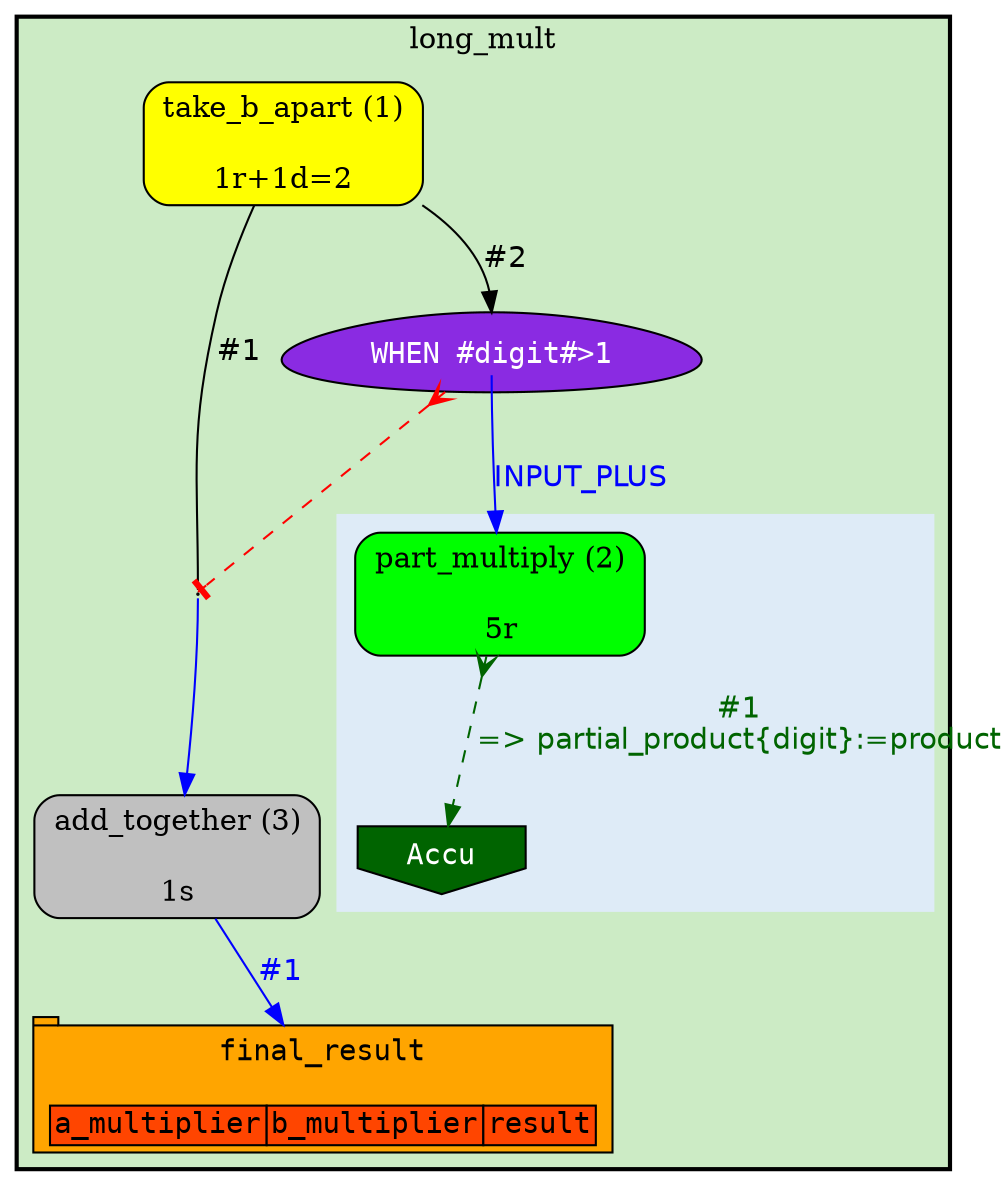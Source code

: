 digraph test {
	ratio="compress"; concentrate = "true"; name = "AnalysisWorkflow"; pad = "0.0";
	analysis_add_together [fillcolor="grey", fontname="Times-Roman", label=<<table border="0" cellborder="0" cellspacing="0" cellpadding="1"><tr><td colspan="1">add_together (3)</td></tr><tr><td colspan="1"> </td></tr><tr><td colspan="1">1s</td></tr></table>>, shape="Mrecord", style="filled"];
	analysis_part_multiply [fillcolor="green", fontname="Times-Roman", label=<<table border="0" cellborder="0" cellspacing="0" cellpadding="1"><tr><td colspan="1">part_multiply (2)</td></tr><tr><td colspan="1"> </td></tr><tr><td colspan="1">5r</td></tr></table>>, shape="Mrecord", style="filled"];
	analysis_take_b_apart [fillcolor="yellow", fontname="Times-Roman", label=<<table border="0" cellborder="0" cellspacing="0" cellpadding="1"><tr><td colspan="1">take_b_apart (1)</td></tr><tr><td colspan="1"> </td></tr><tr><td colspan="1">1r+1d=2</td></tr></table>>, shape="Mrecord", style="filled"];
	dfr_1_mp [fixedsize="1", height="0.01", label="dfr_1_mp", shape="point", width="0.01"];
	dfr_2_mp [fillcolor="blueviolet", fontcolor="white", fontname="Courier", label=<<table border="0" cellborder="0" cellspacing="0" cellpadding="1">i<tr><td></td></tr><tr><td port="cond_0">WHEN #digit#&gt;1</td></tr></table>>, shape="egg", style="filled"];
	sink_dfr_1_mp [fillcolor="darkgreen", fontcolor="white", fontname="Courier", label="Accu", shape="invhouse", style="filled"];
	table_final_result [fillcolor="orange", fontcolor="black", fontname="Courier", label=<<table border="0" cellborder="0" cellspacing="0" cellpadding="1"><tr><td colspan="3">final_result</td></tr><tr><td colspan="3"> </td></tr><tr><td bgcolor="orangered" border="1">a_multiplier</td><td bgcolor="orangered" border="1">b_multiplier</td><td bgcolor="orangered" border="1">result</td></tr></table>>, shape="tab", style="filled"];
	analysis_add_together -> table_final_result [color="blue", fontcolor="blue", fontname="Helvetica", label="#1\n"];
	analysis_part_multiply -> sink_dfr_1_mp [arrowtail="crow", color="darkgreen", dir="both", fontcolor="darkgreen", fontname="Helvetica", label="#1\n=> partial_product{digit}:=product", style="dashed"];
	analysis_take_b_apart -> dfr_1_mp [arrowhead="none", color="black", fontcolor="black", fontname="Helvetica", headport="n", label="#1"];
	analysis_take_b_apart -> dfr_2_mp [arrowhead="normal", color="black", fontcolor="black", fontname="Helvetica", headport="n", label="#2"];
	dfr_1_mp -> analysis_add_together [color="blue", fontcolor="blue", fontname="Helvetica", label="\n", tailport="s"];
	dfr_2_mp -> analysis_part_multiply [color="blue", fontcolor="blue", fontname="Helvetica", label="\nINPUT_PLUS ", tailport="cond_0"];
	dfr_2_mp -> dfr_1_mp [arrowhead="tee", arrowtail="crow", color="red", dir="both", style="dashed"];

subgraph cluster_long_mult {
	label="long_mult";
	style="bold,filled";
	colorscheme="pastel19";
	fillcolor="3";
	color="";
	analysis_add_together;
	analysis_take_b_apart;
	subgraph cluster_cl_dfr_1_mp {
		label="";
		style="filled";
		colorscheme="blues9";
		fillcolor="2";
		color="2";
		analysis_part_multiply;
		sink_dfr_1_mp;
	}
	dfr_1_mp;
	dfr_2_mp;
	table_final_result;
}
}
